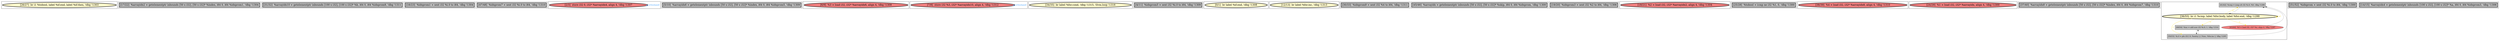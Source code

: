 
digraph G {





subgraph cluster22 {


node297 [penwidth=3.0,fontsize=20,fillcolor=lemonchiffon,label="[26/27]  br i1 %tobool, label %if.end, label %if.then, !dbg !1303",shape=ellipse,style=filled ]



}

subgraph cluster20 {


node295 [penwidth=3.0,fontsize=20,fillcolor=grey,label="[17/22]  %arrayidx2 = getelementptr inbounds [50 x i32], [50 x i32]* %index, i64 0, i64 %idxprom1, !dbg !1304",shape=rectangle,style=filled ]



}

subgraph cluster18 {


node293 [penwidth=3.0,fontsize=20,fillcolor=grey,label="[31/32]  %arrayidx10 = getelementptr inbounds [100 x i32], [100 x i32]* %b, i64 0, i64 %idxprom9, !dbg !1311",shape=rectangle,style=filled ]



}

subgraph cluster16 {


node291 [penwidth=3.0,fontsize=20,fillcolor=grey,label="[16/23]  %idxprom1 = sext i32 %i.0 to i64, !dbg !1304",shape=rectangle,style=filled ]



}

subgraph cluster17 {


node292 [penwidth=3.0,fontsize=20,fillcolor=grey,label="[47/48]  %idxprom7 = sext i32 %i.0 to i64, !dbg !1310",shape=rectangle,style=filled ]



}

subgraph cluster4 {


node275 [penwidth=3.0,fontsize=20,fillcolor=lightcoral,label="[2/3]  store i32 0, i32* %arrayidx4, align 4, !dbg !1307",shape=ellipse,style=filled ]

node275->node275 [style=solid,color=dodgerblue,label="O|indep|all",penwidth=1.0,fontcolor=dodgerblue ]


}

subgraph cluster3 {


node274 [penwidth=3.0,fontsize=20,fillcolor=grey,label="[5/10]  %arrayidx6 = getelementptr inbounds [50 x i32], [50 x i32]* %index, i64 0, i64 %idxprom5, !dbg !1309",shape=rectangle,style=filled ]



}

subgraph cluster2 {


node273 [penwidth=3.0,fontsize=20,fillcolor=lightcoral,label="[6/9]  %3 = load i32, i32* %arrayidx6, align 4, !dbg !1309",shape=ellipse,style=filled ]



}

subgraph cluster1 {


node272 [penwidth=3.0,fontsize=20,fillcolor=lightcoral,label="[7/8]  store i32 %3, i32* %arrayidx10, align 4, !dbg !1312",shape=ellipse,style=filled ]

node272->node272 [style=solid,color=dodgerblue,label="O|indep|all",penwidth=1.0,fontcolor=dodgerblue ]


}

subgraph cluster12 {


node287 [penwidth=3.0,fontsize=20,fillcolor=lemonchiffon,label="[34/35]  br label %for.cond, !dbg !1315, !llvm.loop !1316",shape=ellipse,style=filled ]



}

subgraph cluster5 {


node276 [penwidth=3.0,fontsize=20,fillcolor=grey,label="[4/11]  %idxprom5 = sext i32 %i.0 to i64, !dbg !1309",shape=rectangle,style=filled ]



}

subgraph cluster0 {


node271 [penwidth=3.0,fontsize=20,fillcolor=lemonchiffon,label="[0/1]  br label %if.end, !dbg !1308",shape=ellipse,style=filled ]



}

subgraph cluster6 {


node277 [penwidth=3.0,fontsize=20,fillcolor=lemonchiffon,label="[12/13]  br label %for.inc, !dbg !1313",shape=ellipse,style=filled ]



}

subgraph cluster14 {


node289 [penwidth=3.0,fontsize=20,fillcolor=grey,label="[30/33]  %idxprom9 = sext i32 %4 to i64, !dbg !1311",shape=rectangle,style=filled ]



}

subgraph cluster7 {


node278 [penwidth=3.0,fontsize=20,fillcolor=grey,label="[45/46]  %arrayidx = getelementptr inbounds [50 x i32], [50 x i32]* %skip, i64 0, i64 %idxprom, !dbg !1300",shape=rectangle,style=filled ]



}

subgraph cluster23 {


node298 [penwidth=3.0,fontsize=20,fillcolor=grey,label="[19/20]  %idxprom3 = sext i32 %2 to i64, !dbg !1306",shape=rectangle,style=filled ]



}

subgraph cluster8 {


node279 [penwidth=3.0,fontsize=20,fillcolor=lightcoral,label="[18/21]  %2 = load i32, i32* %arrayidx2, align 4, !dbg !1304",shape=ellipse,style=filled ]



}

subgraph cluster21 {


node296 [penwidth=3.0,fontsize=20,fillcolor=grey,label="[25/28]  %tobool = icmp ne i32 %1, 0, !dbg !1300",shape=rectangle,style=filled ]



}

subgraph cluster9 {


node280 [penwidth=3.0,fontsize=20,fillcolor=lightcoral,label="[38/39]  %4 = load i32, i32* %arrayidx8, align 4, !dbg !1310",shape=ellipse,style=filled ]



}

subgraph cluster19 {


node294 [penwidth=3.0,fontsize=20,fillcolor=lightcoral,label="[24/29]  %1 = load i32, i32* %arrayidx, align 4, !dbg !1300",shape=ellipse,style=filled ]



}

subgraph cluster10 {


node281 [penwidth=3.0,fontsize=20,fillcolor=grey,label="[37/40]  %arrayidx8 = getelementptr inbounds [50 x i32], [50 x i32]* %index, i64 0, i64 %idxprom7, !dbg !1310",shape=rectangle,style=filled ]



}

subgraph cluster11 {


node286 [fillcolor=grey,label="[41/42]  %cmp = icmp slt i32 %i.0, %0, !dbg !1298",shape=rectangle,style=filled ]
node285 [fillcolor=lightcoral,label="[43/44]  %0 = load i32, i32* %n, align 4, !dbg !1297",shape=ellipse,style=filled ]
node284 [penwidth=3.0,fontsize=20,fillcolor=lemonchiffon,label="[36/55]  br i1 %cmp, label %for.body, label %for.end, !dbg !1299",shape=ellipse,style=filled ]
node282 [fillcolor=grey,label="[50/53]  %i.0 = phi i32 [ 0, %entry ], [ %inc, %for.inc ], !dbg !1295",shape=rectangle,style=filled ]
node283 [fillcolor=grey,label="[49/54]  %inc = add nsw i32 %i.0, 1, !dbg !1314",shape=rectangle,style=filled ]

node284->node284 [style=solid,color=gold,label="C",penwidth=1.0,fontcolor=gold ]
node284->node282 [style=solid,color=gold,label="C",penwidth=1.0,fontcolor=gold ]
node285->node286 [style=solid,color=black,label="",penwidth=0.5,fontcolor=black ]
node284->node286 [style=solid,color=gold,label="C",penwidth=1.0,fontcolor=gold ]
node286->node284 [style=solid,color=black,label="",penwidth=0.5,fontcolor=black ]
node282->node286 [style=solid,color=black,label="",penwidth=0.5,fontcolor=black ]
node284->node285 [style=solid,color=gold,label="C",penwidth=1.0,fontcolor=gold ]
node284->node283 [style=solid,color=gold,label="C",penwidth=1.0,fontcolor=gold ]
node282->node283 [style=solid,color=black,label="",penwidth=0.5,fontcolor=black ]
node283->node282 [style=solid,color=black,label="",penwidth=0.5,fontcolor=black ]


}

subgraph cluster13 {


node288 [penwidth=3.0,fontsize=20,fillcolor=grey,label="[51/52]  %idxprom = sext i32 %i.0 to i64, !dbg !1300",shape=rectangle,style=filled ]



}

subgraph cluster15 {


node290 [penwidth=3.0,fontsize=20,fillcolor=grey,label="[14/15]  %arrayidx4 = getelementptr inbounds [100 x i32], [100 x i32]* %a, i64 0, i64 %idxprom3, !dbg !1306",shape=rectangle,style=filled ]



}

}
